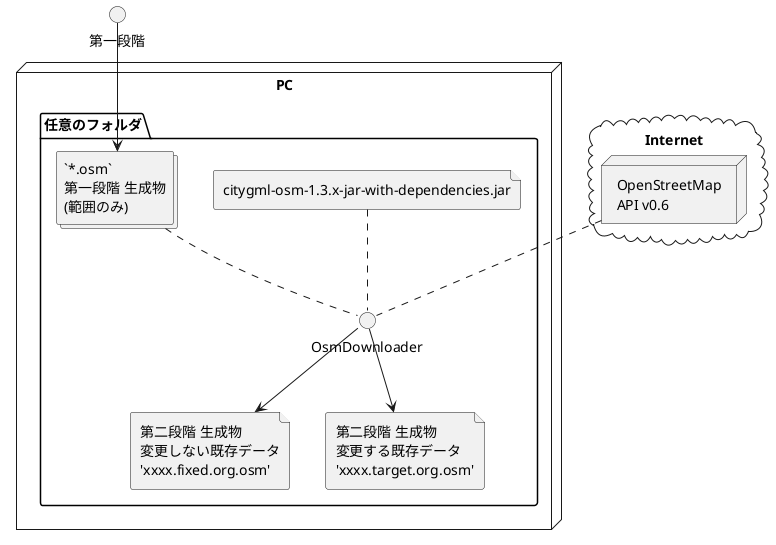 @startuml
cloud Internet {
 node "OpenStreetMap\nAPI v0.6" as osmapi
}

 () "第一段階" as step1

node PC {

 folder 任意のフォルダ {

  file "citygml-osm-1.3.x-jar-with-dependencies.jar" as jar
  collections "`*.osm`\n第一段階 生成物\n(範囲のみ)" as osm
  step1 --> osm
 
  () "OsmDownloader" as cmd
  jar .. cmd
  osm .. cmd
  osmapi .. cmd
 
  file "第二段階 生成物\n変更しない既存データ\n'xxxx.fixed.org.osm'" as fixed
  file "第二段階 生成物\n変更する既存データ\n'xxxx.target.org.osm'" as target
  cmd --> fixed
  cmd --> target
 }

}
@enduml
